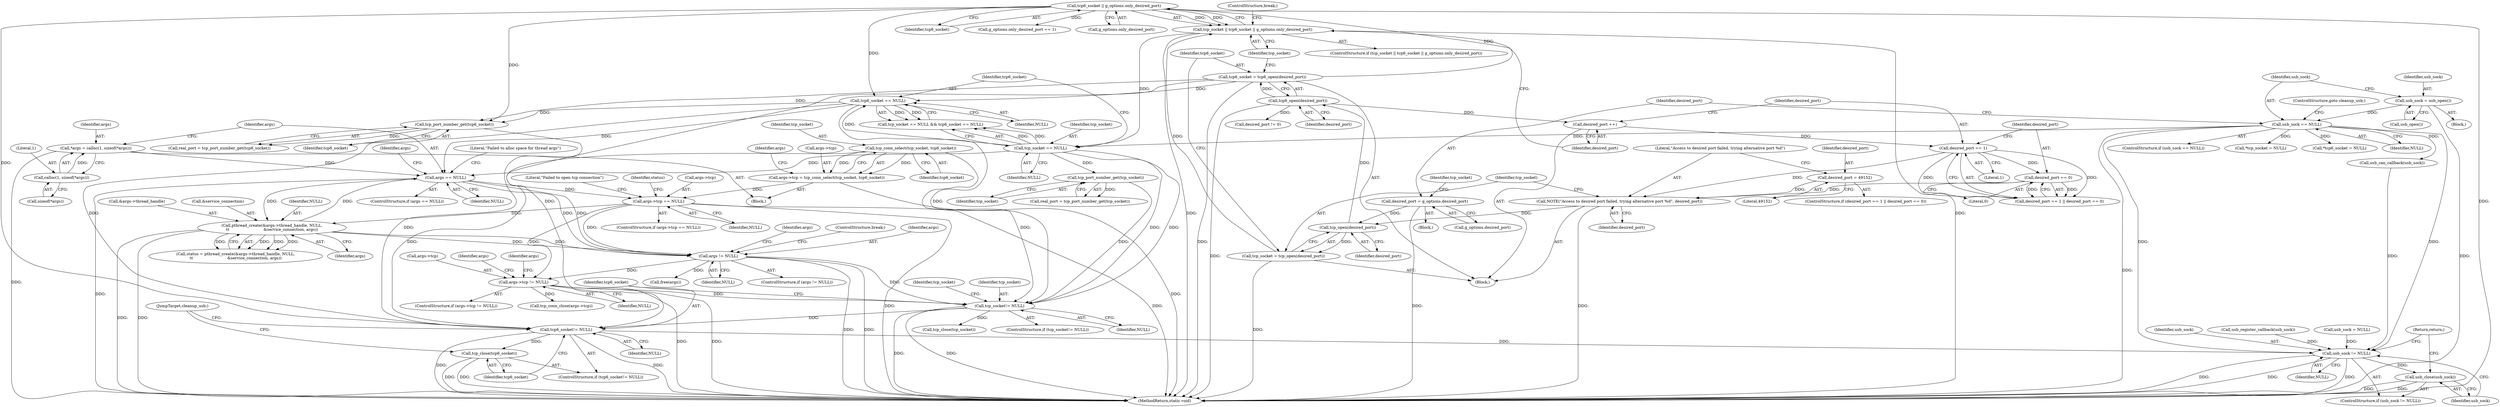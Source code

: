digraph "0_ippusbxd_46844402bca7a38fc224483ba6f0a93c4613203f@API" {
"1000338" [label="(Call,tcp6_socket!= NULL)"];
"1000278" [label="(Call,tcp_conn_select(tcp_socket, tcp6_socket))"];
"1000178" [label="(Call,tcp6_socket == NULL)"];
"1000151" [label="(Call,tcp6_socket || g_options.only_desired_port)"];
"1000144" [label="(Call,tcp6_socket = tcp6_open(desired_port))"];
"1000146" [label="(Call,tcp6_open(desired_port))"];
"1000142" [label="(Call,tcp_open(desired_port))"];
"1000125" [label="(Call,desired_port = g_options.desired_port)"];
"1000170" [label="(Call,NOTE(\"Access to desired port failed, trying alternative port %d\", desired_port))"];
"1000167" [label="(Call,desired_port = 49152)"];
"1000161" [label="(Call,desired_port == 1)"];
"1000157" [label="(Call,desired_port ++)"];
"1000164" [label="(Call,desired_port == 0)"];
"1000175" [label="(Call,tcp_socket == NULL)"];
"1000149" [label="(Call,tcp_socket || tcp6_socket || g_options.only_desired_port)"];
"1000140" [label="(Call,tcp_socket = tcp_open(desired_port))"];
"1000116" [label="(Call,usb_sock == NULL)"];
"1000112" [label="(Call,usb_sock = usb_open())"];
"1000192" [label="(Call,tcp_port_number_get(tcp6_socket))"];
"1000332" [label="(Call,tcp_socket!= NULL)"];
"1000187" [label="(Call,tcp_port_number_get(tcp_socket))"];
"1000313" [label="(Call,args != NULL)"];
"1000262" [label="(Call,args == NULL)"];
"1000254" [label="(Call,*args = calloc(1, sizeof(*args)))"];
"1000256" [label="(Call,calloc(1, sizeof(*args)))"];
"1000294" [label="(Call,pthread_create(&args->thread_handle, NULL,\n\t\t                            &service_connection, args))"];
"1000282" [label="(Call,args->tcp == NULL)"];
"1000274" [label="(Call,args->tcp = tcp_conn_select(tcp_socket, tcp6_socket))"];
"1000318" [label="(Call,args->tcp != NULL)"];
"1000341" [label="(Call,tcp_close(tcp6_socket))"];
"1000345" [label="(Call,usb_sock != NULL)"];
"1000348" [label="(Call,usb_close(usb_sock))"];
"1000351" [label="(MethodReturn,static void)"];
"1000171" [label="(Literal,\"Access to desired port failed, trying alternative port %d\")"];
"1000141" [label="(Identifier,tcp_socket)"];
"1000160" [label="(Call,desired_port == 1 || desired_port == 0)"];
"1000162" [label="(Identifier,desired_port)"];
"1000193" [label="(Identifier,tcp6_socket)"];
"1000156" [label="(ControlStructure,break;)"];
"1000295" [label="(Call,&args->thread_handle)"];
"1000165" [label="(Identifier,desired_port)"];
"1000327" [label="(Call,free(args))"];
"1000152" [label="(Identifier,tcp6_socket)"];
"1000254" [label="(Call,*args = calloc(1, sizeof(*args)))"];
"1000302" [label="(Identifier,args)"];
"1000300" [label="(Call,&service_connection)"];
"1000157" [label="(Call,desired_port ++)"];
"1000139" [label="(Block,)"];
"1000159" [label="(ControlStructure,if (desired_port == 1 || desired_port == 0))"];
"1000262" [label="(Call,args == NULL)"];
"1000255" [label="(Identifier,args)"];
"1000335" [label="(Call,tcp_close(tcp_socket))"];
"1000336" [label="(Identifier,tcp_socket)"];
"1000188" [label="(Identifier,tcp_socket)"];
"1000200" [label="(Call,g_options.only_desired_port == 1)"];
"1000187" [label="(Call,tcp_port_number_get(tcp_socket))"];
"1000341" [label="(Call,tcp_close(tcp6_socket))"];
"1000267" [label="(Literal,\"Failed to alloc space for thread args\")"];
"1000338" [label="(Call,tcp6_socket!= NULL)"];
"1000328" [label="(Identifier,args)"];
"1000346" [label="(Identifier,usb_sock)"];
"1000314" [label="(Identifier,args)"];
"1000140" [label="(Call,tcp_socket = tcp_open(desired_port))"];
"1000172" [label="(Identifier,desired_port)"];
"1000348" [label="(Call,usb_close(usb_sock))"];
"1000103" [label="(Block,)"];
"1000117" [label="(Identifier,usb_sock)"];
"1000320" [label="(Identifier,args)"];
"1000281" [label="(ControlStructure,if (args->tcp == NULL))"];
"1000168" [label="(Identifier,desired_port)"];
"1000274" [label="(Call,args->tcp = tcp_conn_select(tcp_socket, tcp6_socket))"];
"1000174" [label="(Call,tcp_socket == NULL && tcp6_socket == NULL)"];
"1000318" [label="(Call,args->tcp != NULL)"];
"1000261" [label="(ControlStructure,if (args == NULL))"];
"1000176" [label="(Identifier,tcp_socket)"];
"1000258" [label="(Call,sizeof(*args))"];
"1000147" [label="(Identifier,desired_port)"];
"1000146" [label="(Call,tcp6_open(desired_port))"];
"1000323" [label="(Call,tcp_conn_close(args->tcp))"];
"1000349" [label="(Identifier,usb_sock)"];
"1000127" [label="(Call,g_options.desired_port)"];
"1000175" [label="(Call,tcp_socket == NULL)"];
"1000178" [label="(Call,tcp6_socket == NULL)"];
"1000342" [label="(Identifier,tcp6_socket)"];
"1000292" [label="(Call,status = pthread_create(&args->thread_handle, NULL,\n\t\t                            &service_connection, args))"];
"1000275" [label="(Call,args->tcp)"];
"1000170" [label="(Call,NOTE(\"Access to desired port failed, trying alternative port %d\", desired_port))"];
"1000161" [label="(Call,desired_port == 1)"];
"1000284" [label="(Identifier,args)"];
"1000143" [label="(Identifier,desired_port)"];
"1000115" [label="(ControlStructure,if (usb_sock == NULL))"];
"1000331" [label="(ControlStructure,if (tcp_socket!= NULL))"];
"1000286" [label="(Identifier,NULL)"];
"1000166" [label="(Literal,0)"];
"1000337" [label="(ControlStructure,if (tcp6_socket!= NULL))"];
"1000299" [label="(Identifier,NULL)"];
"1000113" [label="(Identifier,usb_sock)"];
"1000322" [label="(Identifier,NULL)"];
"1000315" [label="(Identifier,NULL)"];
"1000169" [label="(Literal,49152)"];
"1000280" [label="(Identifier,tcp6_socket)"];
"1000196" [label="(Call,desired_port != 0)"];
"1000334" [label="(Identifier,NULL)"];
"1000144" [label="(Call,tcp6_socket = tcp6_open(desired_port))"];
"1000150" [label="(Identifier,tcp_socket)"];
"1000347" [label="(Identifier,NULL)"];
"1000252" [label="(Block,)"];
"1000283" [label="(Call,args->tcp)"];
"1000289" [label="(Literal,\"Failed to open tcp connection\")"];
"1000151" [label="(Call,tcp6_socket || g_options.only_desired_port)"];
"1000126" [label="(Identifier,desired_port)"];
"1000339" [label="(Identifier,tcp6_socket)"];
"1000153" [label="(Call,g_options.only_desired_port)"];
"1000294" [label="(Call,pthread_create(&args->thread_handle, NULL,\n\t\t                            &service_connection, args))"];
"1000164" [label="(Call,desired_port == 0)"];
"1000340" [label="(Identifier,NULL)"];
"1000332" [label="(Call,tcp_socket!= NULL)"];
"1000192" [label="(Call,tcp_port_number_get(tcp6_socket))"];
"1000177" [label="(Identifier,NULL)"];
"1000112" [label="(Call,usb_sock = usb_open())"];
"1000257" [label="(Literal,1)"];
"1000343" [label="(JumpTarget,cleanup_usb:)"];
"1000131" [label="(Call,*tcp_socket = NULL)"];
"1000249" [label="(Call,usb_register_callback(usb_sock))"];
"1000132" [label="(Identifier,tcp_socket)"];
"1000278" [label="(Call,tcp_conn_select(tcp_socket, tcp6_socket))"];
"1000148" [label="(ControlStructure,if (tcp_socket || tcp6_socket || g_options.only_desired_port))"];
"1000179" [label="(Identifier,tcp6_socket)"];
"1000279" [label="(Identifier,tcp_socket)"];
"1000256" [label="(Call,calloc(1, sizeof(*args)))"];
"1000271" [label="(Identifier,args)"];
"1000111" [label="(Block,)"];
"1000145" [label="(Identifier,tcp6_socket)"];
"1000142" [label="(Call,tcp_open(desired_port))"];
"1000135" [label="(Call,*tcp6_socket = NULL)"];
"1000325" [label="(Identifier,args)"];
"1000185" [label="(Call,real_port = tcp_port_number_get(tcp_socket))"];
"1000312" [label="(ControlStructure,if (args != NULL))"];
"1000149" [label="(Call,tcp_socket || tcp6_socket || g_options.only_desired_port)"];
"1000121" [label="(Call,usb_sock = NULL)"];
"1000167" [label="(Call,desired_port = 49152)"];
"1000317" [label="(ControlStructure,if (args->tcp != NULL))"];
"1000329" [label="(ControlStructure,break;)"];
"1000180" [label="(Identifier,NULL)"];
"1000118" [label="(Identifier,NULL)"];
"1000119" [label="(ControlStructure,goto cleanup_usb;)"];
"1000282" [label="(Call,args->tcp == NULL)"];
"1000125" [label="(Call,desired_port = g_options.desired_port)"];
"1000114" [label="(Call,usb_open())"];
"1000163" [label="(Literal,1)"];
"1000264" [label="(Identifier,NULL)"];
"1000190" [label="(Call,real_port = tcp_port_number_get(tcp6_socket))"];
"1000313" [label="(Call,args != NULL)"];
"1000350" [label="(Return,return;)"];
"1000293" [label="(Identifier,status)"];
"1000247" [label="(Call,usb_can_callback(usb_sock))"];
"1000345" [label="(Call,usb_sock != NULL)"];
"1000116" [label="(Call,usb_sock == NULL)"];
"1000263" [label="(Identifier,args)"];
"1000158" [label="(Identifier,desired_port)"];
"1000319" [label="(Call,args->tcp)"];
"1000333" [label="(Identifier,tcp_socket)"];
"1000344" [label="(ControlStructure,if (usb_sock != NULL))"];
"1000338" -> "1000337"  [label="AST: "];
"1000338" -> "1000340"  [label="CFG: "];
"1000339" -> "1000338"  [label="AST: "];
"1000340" -> "1000338"  [label="AST: "];
"1000342" -> "1000338"  [label="CFG: "];
"1000343" -> "1000338"  [label="CFG: "];
"1000338" -> "1000351"  [label="DDG: "];
"1000338" -> "1000351"  [label="DDG: "];
"1000278" -> "1000338"  [label="DDG: "];
"1000178" -> "1000338"  [label="DDG: "];
"1000151" -> "1000338"  [label="DDG: "];
"1000192" -> "1000338"  [label="DDG: "];
"1000144" -> "1000338"  [label="DDG: "];
"1000332" -> "1000338"  [label="DDG: "];
"1000338" -> "1000341"  [label="DDG: "];
"1000338" -> "1000345"  [label="DDG: "];
"1000278" -> "1000274"  [label="AST: "];
"1000278" -> "1000280"  [label="CFG: "];
"1000279" -> "1000278"  [label="AST: "];
"1000280" -> "1000278"  [label="AST: "];
"1000274" -> "1000278"  [label="CFG: "];
"1000278" -> "1000274"  [label="DDG: "];
"1000278" -> "1000274"  [label="DDG: "];
"1000278" -> "1000332"  [label="DDG: "];
"1000178" -> "1000174"  [label="AST: "];
"1000178" -> "1000180"  [label="CFG: "];
"1000179" -> "1000178"  [label="AST: "];
"1000180" -> "1000178"  [label="AST: "];
"1000174" -> "1000178"  [label="CFG: "];
"1000178" -> "1000174"  [label="DDG: "];
"1000178" -> "1000174"  [label="DDG: "];
"1000151" -> "1000178"  [label="DDG: "];
"1000144" -> "1000178"  [label="DDG: "];
"1000175" -> "1000178"  [label="DDG: "];
"1000178" -> "1000192"  [label="DDG: "];
"1000178" -> "1000262"  [label="DDG: "];
"1000178" -> "1000332"  [label="DDG: "];
"1000151" -> "1000149"  [label="AST: "];
"1000151" -> "1000152"  [label="CFG: "];
"1000151" -> "1000153"  [label="CFG: "];
"1000152" -> "1000151"  [label="AST: "];
"1000153" -> "1000151"  [label="AST: "];
"1000149" -> "1000151"  [label="CFG: "];
"1000151" -> "1000351"  [label="DDG: "];
"1000151" -> "1000149"  [label="DDG: "];
"1000151" -> "1000149"  [label="DDG: "];
"1000144" -> "1000151"  [label="DDG: "];
"1000151" -> "1000192"  [label="DDG: "];
"1000151" -> "1000200"  [label="DDG: "];
"1000144" -> "1000139"  [label="AST: "];
"1000144" -> "1000146"  [label="CFG: "];
"1000145" -> "1000144"  [label="AST: "];
"1000146" -> "1000144"  [label="AST: "];
"1000150" -> "1000144"  [label="CFG: "];
"1000144" -> "1000351"  [label="DDG: "];
"1000146" -> "1000144"  [label="DDG: "];
"1000144" -> "1000192"  [label="DDG: "];
"1000146" -> "1000147"  [label="CFG: "];
"1000147" -> "1000146"  [label="AST: "];
"1000146" -> "1000351"  [label="DDG: "];
"1000142" -> "1000146"  [label="DDG: "];
"1000146" -> "1000157"  [label="DDG: "];
"1000146" -> "1000196"  [label="DDG: "];
"1000142" -> "1000140"  [label="AST: "];
"1000142" -> "1000143"  [label="CFG: "];
"1000143" -> "1000142"  [label="AST: "];
"1000140" -> "1000142"  [label="CFG: "];
"1000142" -> "1000140"  [label="DDG: "];
"1000125" -> "1000142"  [label="DDG: "];
"1000170" -> "1000142"  [label="DDG: "];
"1000125" -> "1000103"  [label="AST: "];
"1000125" -> "1000127"  [label="CFG: "];
"1000126" -> "1000125"  [label="AST: "];
"1000127" -> "1000125"  [label="AST: "];
"1000132" -> "1000125"  [label="CFG: "];
"1000125" -> "1000351"  [label="DDG: "];
"1000170" -> "1000139"  [label="AST: "];
"1000170" -> "1000172"  [label="CFG: "];
"1000171" -> "1000170"  [label="AST: "];
"1000172" -> "1000170"  [label="AST: "];
"1000141" -> "1000170"  [label="CFG: "];
"1000170" -> "1000351"  [label="DDG: "];
"1000167" -> "1000170"  [label="DDG: "];
"1000161" -> "1000170"  [label="DDG: "];
"1000164" -> "1000170"  [label="DDG: "];
"1000167" -> "1000159"  [label="AST: "];
"1000167" -> "1000169"  [label="CFG: "];
"1000168" -> "1000167"  [label="AST: "];
"1000169" -> "1000167"  [label="AST: "];
"1000171" -> "1000167"  [label="CFG: "];
"1000161" -> "1000160"  [label="AST: "];
"1000161" -> "1000163"  [label="CFG: "];
"1000162" -> "1000161"  [label="AST: "];
"1000163" -> "1000161"  [label="AST: "];
"1000165" -> "1000161"  [label="CFG: "];
"1000160" -> "1000161"  [label="CFG: "];
"1000161" -> "1000160"  [label="DDG: "];
"1000161" -> "1000160"  [label="DDG: "];
"1000157" -> "1000161"  [label="DDG: "];
"1000161" -> "1000164"  [label="DDG: "];
"1000157" -> "1000139"  [label="AST: "];
"1000157" -> "1000158"  [label="CFG: "];
"1000158" -> "1000157"  [label="AST: "];
"1000162" -> "1000157"  [label="CFG: "];
"1000164" -> "1000160"  [label="AST: "];
"1000164" -> "1000166"  [label="CFG: "];
"1000165" -> "1000164"  [label="AST: "];
"1000166" -> "1000164"  [label="AST: "];
"1000160" -> "1000164"  [label="CFG: "];
"1000164" -> "1000160"  [label="DDG: "];
"1000164" -> "1000160"  [label="DDG: "];
"1000175" -> "1000174"  [label="AST: "];
"1000175" -> "1000177"  [label="CFG: "];
"1000176" -> "1000175"  [label="AST: "];
"1000177" -> "1000175"  [label="AST: "];
"1000179" -> "1000175"  [label="CFG: "];
"1000174" -> "1000175"  [label="CFG: "];
"1000175" -> "1000174"  [label="DDG: "];
"1000175" -> "1000174"  [label="DDG: "];
"1000149" -> "1000175"  [label="DDG: "];
"1000116" -> "1000175"  [label="DDG: "];
"1000175" -> "1000187"  [label="DDG: "];
"1000175" -> "1000262"  [label="DDG: "];
"1000175" -> "1000332"  [label="DDG: "];
"1000175" -> "1000332"  [label="DDG: "];
"1000149" -> "1000148"  [label="AST: "];
"1000149" -> "1000150"  [label="CFG: "];
"1000150" -> "1000149"  [label="AST: "];
"1000156" -> "1000149"  [label="CFG: "];
"1000158" -> "1000149"  [label="CFG: "];
"1000149" -> "1000351"  [label="DDG: "];
"1000149" -> "1000351"  [label="DDG: "];
"1000140" -> "1000149"  [label="DDG: "];
"1000140" -> "1000139"  [label="AST: "];
"1000141" -> "1000140"  [label="AST: "];
"1000145" -> "1000140"  [label="CFG: "];
"1000140" -> "1000351"  [label="DDG: "];
"1000116" -> "1000115"  [label="AST: "];
"1000116" -> "1000118"  [label="CFG: "];
"1000117" -> "1000116"  [label="AST: "];
"1000118" -> "1000116"  [label="AST: "];
"1000119" -> "1000116"  [label="CFG: "];
"1000126" -> "1000116"  [label="CFG: "];
"1000116" -> "1000351"  [label="DDG: "];
"1000112" -> "1000116"  [label="DDG: "];
"1000116" -> "1000131"  [label="DDG: "];
"1000116" -> "1000135"  [label="DDG: "];
"1000116" -> "1000247"  [label="DDG: "];
"1000116" -> "1000345"  [label="DDG: "];
"1000116" -> "1000345"  [label="DDG: "];
"1000112" -> "1000111"  [label="AST: "];
"1000112" -> "1000114"  [label="CFG: "];
"1000113" -> "1000112"  [label="AST: "];
"1000114" -> "1000112"  [label="AST: "];
"1000117" -> "1000112"  [label="CFG: "];
"1000112" -> "1000351"  [label="DDG: "];
"1000192" -> "1000190"  [label="AST: "];
"1000192" -> "1000193"  [label="CFG: "];
"1000193" -> "1000192"  [label="AST: "];
"1000190" -> "1000192"  [label="CFG: "];
"1000192" -> "1000190"  [label="DDG: "];
"1000332" -> "1000331"  [label="AST: "];
"1000332" -> "1000334"  [label="CFG: "];
"1000333" -> "1000332"  [label="AST: "];
"1000334" -> "1000332"  [label="AST: "];
"1000336" -> "1000332"  [label="CFG: "];
"1000339" -> "1000332"  [label="CFG: "];
"1000332" -> "1000351"  [label="DDG: "];
"1000332" -> "1000351"  [label="DDG: "];
"1000187" -> "1000332"  [label="DDG: "];
"1000313" -> "1000332"  [label="DDG: "];
"1000318" -> "1000332"  [label="DDG: "];
"1000332" -> "1000335"  [label="DDG: "];
"1000187" -> "1000185"  [label="AST: "];
"1000187" -> "1000188"  [label="CFG: "];
"1000188" -> "1000187"  [label="AST: "];
"1000185" -> "1000187"  [label="CFG: "];
"1000187" -> "1000185"  [label="DDG: "];
"1000313" -> "1000312"  [label="AST: "];
"1000313" -> "1000315"  [label="CFG: "];
"1000314" -> "1000313"  [label="AST: "];
"1000315" -> "1000313"  [label="AST: "];
"1000320" -> "1000313"  [label="CFG: "];
"1000329" -> "1000313"  [label="CFG: "];
"1000313" -> "1000351"  [label="DDG: "];
"1000313" -> "1000351"  [label="DDG: "];
"1000262" -> "1000313"  [label="DDG: "];
"1000262" -> "1000313"  [label="DDG: "];
"1000294" -> "1000313"  [label="DDG: "];
"1000294" -> "1000313"  [label="DDG: "];
"1000282" -> "1000313"  [label="DDG: "];
"1000313" -> "1000318"  [label="DDG: "];
"1000313" -> "1000327"  [label="DDG: "];
"1000262" -> "1000261"  [label="AST: "];
"1000262" -> "1000264"  [label="CFG: "];
"1000263" -> "1000262"  [label="AST: "];
"1000264" -> "1000262"  [label="AST: "];
"1000267" -> "1000262"  [label="CFG: "];
"1000271" -> "1000262"  [label="CFG: "];
"1000262" -> "1000351"  [label="DDG: "];
"1000254" -> "1000262"  [label="DDG: "];
"1000294" -> "1000262"  [label="DDG: "];
"1000262" -> "1000282"  [label="DDG: "];
"1000262" -> "1000294"  [label="DDG: "];
"1000254" -> "1000252"  [label="AST: "];
"1000254" -> "1000256"  [label="CFG: "];
"1000255" -> "1000254"  [label="AST: "];
"1000256" -> "1000254"  [label="AST: "];
"1000263" -> "1000254"  [label="CFG: "];
"1000254" -> "1000351"  [label="DDG: "];
"1000256" -> "1000254"  [label="DDG: "];
"1000256" -> "1000258"  [label="CFG: "];
"1000257" -> "1000256"  [label="AST: "];
"1000258" -> "1000256"  [label="AST: "];
"1000294" -> "1000292"  [label="AST: "];
"1000294" -> "1000302"  [label="CFG: "];
"1000295" -> "1000294"  [label="AST: "];
"1000299" -> "1000294"  [label="AST: "];
"1000300" -> "1000294"  [label="AST: "];
"1000302" -> "1000294"  [label="AST: "];
"1000292" -> "1000294"  [label="CFG: "];
"1000294" -> "1000351"  [label="DDG: "];
"1000294" -> "1000351"  [label="DDG: "];
"1000294" -> "1000292"  [label="DDG: "];
"1000294" -> "1000292"  [label="DDG: "];
"1000294" -> "1000292"  [label="DDG: "];
"1000294" -> "1000292"  [label="DDG: "];
"1000282" -> "1000294"  [label="DDG: "];
"1000282" -> "1000281"  [label="AST: "];
"1000282" -> "1000286"  [label="CFG: "];
"1000283" -> "1000282"  [label="AST: "];
"1000286" -> "1000282"  [label="AST: "];
"1000289" -> "1000282"  [label="CFG: "];
"1000293" -> "1000282"  [label="CFG: "];
"1000282" -> "1000351"  [label="DDG: "];
"1000282" -> "1000351"  [label="DDG: "];
"1000274" -> "1000282"  [label="DDG: "];
"1000282" -> "1000318"  [label="DDG: "];
"1000274" -> "1000252"  [label="AST: "];
"1000275" -> "1000274"  [label="AST: "];
"1000284" -> "1000274"  [label="CFG: "];
"1000274" -> "1000351"  [label="DDG: "];
"1000318" -> "1000317"  [label="AST: "];
"1000318" -> "1000322"  [label="CFG: "];
"1000319" -> "1000318"  [label="AST: "];
"1000322" -> "1000318"  [label="AST: "];
"1000325" -> "1000318"  [label="CFG: "];
"1000328" -> "1000318"  [label="CFG: "];
"1000318" -> "1000351"  [label="DDG: "];
"1000318" -> "1000351"  [label="DDG: "];
"1000318" -> "1000323"  [label="DDG: "];
"1000341" -> "1000337"  [label="AST: "];
"1000341" -> "1000342"  [label="CFG: "];
"1000342" -> "1000341"  [label="AST: "];
"1000343" -> "1000341"  [label="CFG: "];
"1000341" -> "1000351"  [label="DDG: "];
"1000341" -> "1000351"  [label="DDG: "];
"1000345" -> "1000344"  [label="AST: "];
"1000345" -> "1000347"  [label="CFG: "];
"1000346" -> "1000345"  [label="AST: "];
"1000347" -> "1000345"  [label="AST: "];
"1000349" -> "1000345"  [label="CFG: "];
"1000350" -> "1000345"  [label="CFG: "];
"1000345" -> "1000351"  [label="DDG: "];
"1000345" -> "1000351"  [label="DDG: "];
"1000345" -> "1000351"  [label="DDG: "];
"1000121" -> "1000345"  [label="DDG: "];
"1000249" -> "1000345"  [label="DDG: "];
"1000247" -> "1000345"  [label="DDG: "];
"1000345" -> "1000348"  [label="DDG: "];
"1000348" -> "1000344"  [label="AST: "];
"1000348" -> "1000349"  [label="CFG: "];
"1000349" -> "1000348"  [label="AST: "];
"1000350" -> "1000348"  [label="CFG: "];
"1000348" -> "1000351"  [label="DDG: "];
"1000348" -> "1000351"  [label="DDG: "];
}
